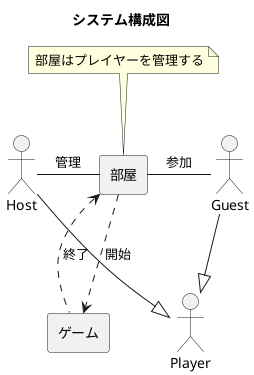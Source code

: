 @startuml system
title システム構成図

actor Host as H
actor Guest as G
actor Player as P
H --|> P
G --|> P

rectangle "部屋" as Room


H - Room : 管理
Room - G : 参加

note top of Room
  部屋はプレイヤーを管理する
end note

rectangle "ゲーム" as Game
Room ..> Game : 開始
Room <.. Game : 終了


@enduml